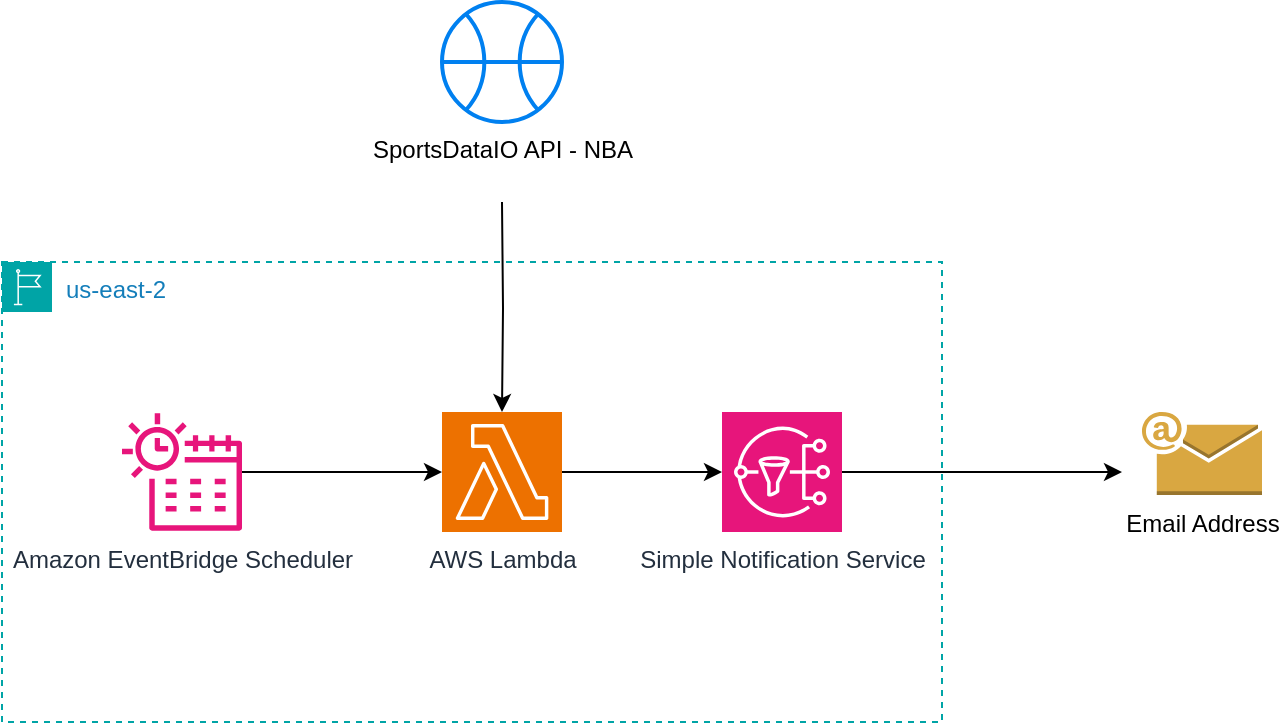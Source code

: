 <mxfile version="26.0.4">
  <diagram name="Page-1" id="pGye_a9VHfvSMP_Lgqro">
    <mxGraphModel dx="582" dy="1178" grid="1" gridSize="10" guides="1" tooltips="1" connect="1" arrows="1" fold="1" page="1" pageScale="1" pageWidth="850" pageHeight="1100" math="0" shadow="0">
      <root>
        <mxCell id="0" />
        <mxCell id="1" parent="0" />
        <mxCell id="wrW4XpxaOugklVW8DPi9-1" value="us-east-2" style="points=[[0,0],[0.25,0],[0.5,0],[0.75,0],[1,0],[1,0.25],[1,0.5],[1,0.75],[1,1],[0.75,1],[0.5,1],[0.25,1],[0,1],[0,0.75],[0,0.5],[0,0.25]];outlineConnect=0;gradientColor=none;html=1;whiteSpace=wrap;fontSize=12;fontStyle=0;container=1;pointerEvents=0;collapsible=0;recursiveResize=0;shape=mxgraph.aws4.group;grIcon=mxgraph.aws4.group_region;strokeColor=#00A4A6;fillColor=none;verticalAlign=top;align=left;spacingLeft=30;fontColor=#147EBA;dashed=1;" vertex="1" parent="1">
          <mxGeometry x="120" y="380" width="470" height="230" as="geometry" />
        </mxCell>
        <mxCell id="wrW4XpxaOugklVW8DPi9-6" style="edgeStyle=orthogonalEdgeStyle;rounded=0;orthogonalLoop=1;jettySize=auto;html=1;" edge="1" parent="wrW4XpxaOugklVW8DPi9-1" source="wrW4XpxaOugklVW8DPi9-2" target="wrW4XpxaOugklVW8DPi9-3">
          <mxGeometry relative="1" as="geometry" />
        </mxCell>
        <mxCell id="wrW4XpxaOugklVW8DPi9-2" value="Amazon EventBridge Scheduler" style="sketch=0;outlineConnect=0;fontColor=#232F3E;gradientColor=none;fillColor=#E7157B;strokeColor=none;dashed=0;verticalLabelPosition=bottom;verticalAlign=top;align=center;html=1;fontSize=12;fontStyle=0;aspect=fixed;pointerEvents=1;shape=mxgraph.aws4.eventbridge_scheduler;" vertex="1" parent="wrW4XpxaOugklVW8DPi9-1">
          <mxGeometry x="60" y="75" width="60" height="60" as="geometry" />
        </mxCell>
        <mxCell id="wrW4XpxaOugklVW8DPi9-7" style="edgeStyle=orthogonalEdgeStyle;rounded=0;orthogonalLoop=1;jettySize=auto;html=1;" edge="1" parent="wrW4XpxaOugklVW8DPi9-1" source="wrW4XpxaOugklVW8DPi9-3" target="wrW4XpxaOugklVW8DPi9-5">
          <mxGeometry relative="1" as="geometry" />
        </mxCell>
        <mxCell id="wrW4XpxaOugklVW8DPi9-3" value="AWS Lambda" style="sketch=0;points=[[0,0,0],[0.25,0,0],[0.5,0,0],[0.75,0,0],[1,0,0],[0,1,0],[0.25,1,0],[0.5,1,0],[0.75,1,0],[1,1,0],[0,0.25,0],[0,0.5,0],[0,0.75,0],[1,0.25,0],[1,0.5,0],[1,0.75,0]];outlineConnect=0;fontColor=#232F3E;fillColor=#ED7100;strokeColor=#ffffff;dashed=0;verticalLabelPosition=bottom;verticalAlign=top;align=center;html=1;fontSize=12;fontStyle=0;aspect=fixed;shape=mxgraph.aws4.resourceIcon;resIcon=mxgraph.aws4.lambda;" vertex="1" parent="wrW4XpxaOugklVW8DPi9-1">
          <mxGeometry x="220" y="75" width="60" height="60" as="geometry" />
        </mxCell>
        <mxCell id="wrW4XpxaOugklVW8DPi9-14" style="edgeStyle=orthogonalEdgeStyle;rounded=0;orthogonalLoop=1;jettySize=auto;html=1;" edge="1" parent="wrW4XpxaOugklVW8DPi9-1" source="wrW4XpxaOugklVW8DPi9-5">
          <mxGeometry relative="1" as="geometry">
            <mxPoint x="560" y="105" as="targetPoint" />
          </mxGeometry>
        </mxCell>
        <mxCell id="wrW4XpxaOugklVW8DPi9-5" value="Simple Notification Service" style="sketch=0;points=[[0,0,0],[0.25,0,0],[0.5,0,0],[0.75,0,0],[1,0,0],[0,1,0],[0.25,1,0],[0.5,1,0],[0.75,1,0],[1,1,0],[0,0.25,0],[0,0.5,0],[0,0.75,0],[1,0.25,0],[1,0.5,0],[1,0.75,0]];outlineConnect=0;fontColor=#232F3E;fillColor=#E7157B;strokeColor=#ffffff;dashed=0;verticalLabelPosition=bottom;verticalAlign=top;align=center;html=1;fontSize=12;fontStyle=0;aspect=fixed;shape=mxgraph.aws4.resourceIcon;resIcon=mxgraph.aws4.sns;" vertex="1" parent="wrW4XpxaOugklVW8DPi9-1">
          <mxGeometry x="360" y="75" width="60" height="60" as="geometry" />
        </mxCell>
        <mxCell id="wrW4XpxaOugklVW8DPi9-9" style="edgeStyle=orthogonalEdgeStyle;rounded=0;orthogonalLoop=1;jettySize=auto;html=1;" edge="1" parent="1" target="wrW4XpxaOugklVW8DPi9-3">
          <mxGeometry relative="1" as="geometry">
            <mxPoint x="370" y="350" as="sourcePoint" />
          </mxGeometry>
        </mxCell>
        <mxCell id="wrW4XpxaOugklVW8DPi9-8" value="&lt;div&gt;SportsDataIO API - NBA&lt;/div&gt;&lt;div&gt;&lt;br&gt;&lt;/div&gt;" style="html=1;verticalLabelPosition=bottom;align=center;labelBackgroundColor=#ffffff;verticalAlign=top;strokeWidth=2;strokeColor=#0080F0;shadow=0;dashed=0;shape=mxgraph.ios7.icons.basketball;" vertex="1" parent="1">
          <mxGeometry x="340" y="250" width="60" height="60" as="geometry" />
        </mxCell>
        <mxCell id="wrW4XpxaOugklVW8DPi9-10" value="&lt;div&gt;Email Address&lt;/div&gt;&lt;div&gt;&lt;br&gt;&lt;/div&gt;" style="outlineConnect=0;dashed=0;verticalLabelPosition=bottom;verticalAlign=top;align=center;html=1;shape=mxgraph.aws3.email;fillColor=#D9A741;gradientColor=none;" vertex="1" parent="1">
          <mxGeometry x="690" y="455" width="60" height="41.5" as="geometry" />
        </mxCell>
      </root>
    </mxGraphModel>
  </diagram>
</mxfile>
